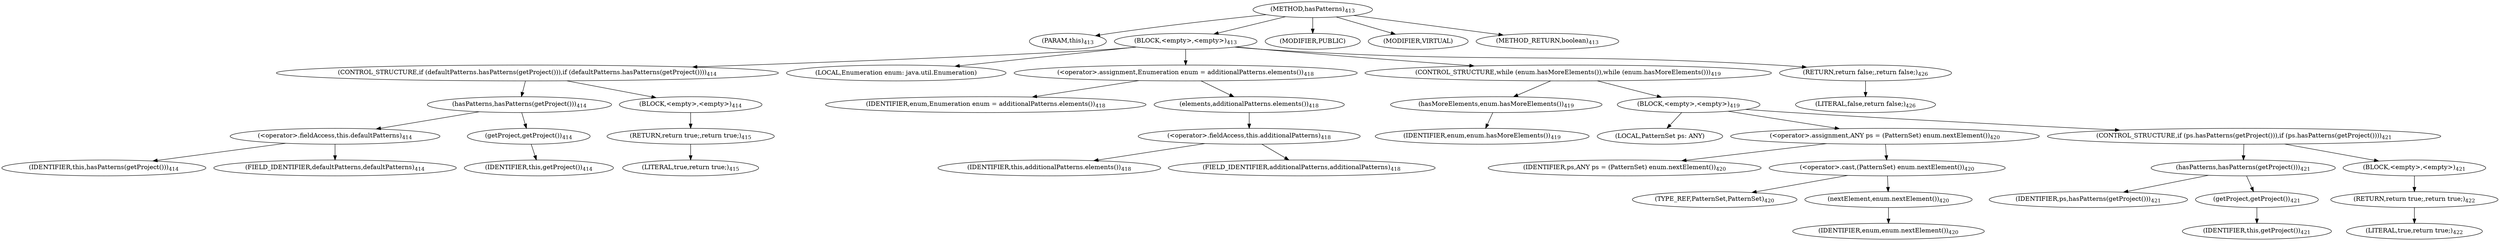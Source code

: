 digraph "hasPatterns" {  
"926" [label = <(METHOD,hasPatterns)<SUB>413</SUB>> ]
"85" [label = <(PARAM,this)<SUB>413</SUB>> ]
"927" [label = <(BLOCK,&lt;empty&gt;,&lt;empty&gt;)<SUB>413</SUB>> ]
"928" [label = <(CONTROL_STRUCTURE,if (defaultPatterns.hasPatterns(getProject())),if (defaultPatterns.hasPatterns(getProject())))<SUB>414</SUB>> ]
"929" [label = <(hasPatterns,hasPatterns(getProject()))<SUB>414</SUB>> ]
"930" [label = <(&lt;operator&gt;.fieldAccess,this.defaultPatterns)<SUB>414</SUB>> ]
"931" [label = <(IDENTIFIER,this,hasPatterns(getProject()))<SUB>414</SUB>> ]
"932" [label = <(FIELD_IDENTIFIER,defaultPatterns,defaultPatterns)<SUB>414</SUB>> ]
"933" [label = <(getProject,getProject())<SUB>414</SUB>> ]
"84" [label = <(IDENTIFIER,this,getProject())<SUB>414</SUB>> ]
"934" [label = <(BLOCK,&lt;empty&gt;,&lt;empty&gt;)<SUB>414</SUB>> ]
"935" [label = <(RETURN,return true;,return true;)<SUB>415</SUB>> ]
"936" [label = <(LITERAL,true,return true;)<SUB>415</SUB>> ]
"937" [label = <(LOCAL,Enumeration enum: java.util.Enumeration)> ]
"938" [label = <(&lt;operator&gt;.assignment,Enumeration enum = additionalPatterns.elements())<SUB>418</SUB>> ]
"939" [label = <(IDENTIFIER,enum,Enumeration enum = additionalPatterns.elements())<SUB>418</SUB>> ]
"940" [label = <(elements,additionalPatterns.elements())<SUB>418</SUB>> ]
"941" [label = <(&lt;operator&gt;.fieldAccess,this.additionalPatterns)<SUB>418</SUB>> ]
"942" [label = <(IDENTIFIER,this,additionalPatterns.elements())<SUB>418</SUB>> ]
"943" [label = <(FIELD_IDENTIFIER,additionalPatterns,additionalPatterns)<SUB>418</SUB>> ]
"944" [label = <(CONTROL_STRUCTURE,while (enum.hasMoreElements()),while (enum.hasMoreElements()))<SUB>419</SUB>> ]
"945" [label = <(hasMoreElements,enum.hasMoreElements())<SUB>419</SUB>> ]
"946" [label = <(IDENTIFIER,enum,enum.hasMoreElements())<SUB>419</SUB>> ]
"947" [label = <(BLOCK,&lt;empty&gt;,&lt;empty&gt;)<SUB>419</SUB>> ]
"948" [label = <(LOCAL,PatternSet ps: ANY)> ]
"949" [label = <(&lt;operator&gt;.assignment,ANY ps = (PatternSet) enum.nextElement())<SUB>420</SUB>> ]
"950" [label = <(IDENTIFIER,ps,ANY ps = (PatternSet) enum.nextElement())<SUB>420</SUB>> ]
"951" [label = <(&lt;operator&gt;.cast,(PatternSet) enum.nextElement())<SUB>420</SUB>> ]
"952" [label = <(TYPE_REF,PatternSet,PatternSet)<SUB>420</SUB>> ]
"953" [label = <(nextElement,enum.nextElement())<SUB>420</SUB>> ]
"954" [label = <(IDENTIFIER,enum,enum.nextElement())<SUB>420</SUB>> ]
"955" [label = <(CONTROL_STRUCTURE,if (ps.hasPatterns(getProject())),if (ps.hasPatterns(getProject())))<SUB>421</SUB>> ]
"956" [label = <(hasPatterns,hasPatterns(getProject()))<SUB>421</SUB>> ]
"957" [label = <(IDENTIFIER,ps,hasPatterns(getProject()))<SUB>421</SUB>> ]
"958" [label = <(getProject,getProject())<SUB>421</SUB>> ]
"86" [label = <(IDENTIFIER,this,getProject())<SUB>421</SUB>> ]
"959" [label = <(BLOCK,&lt;empty&gt;,&lt;empty&gt;)<SUB>421</SUB>> ]
"960" [label = <(RETURN,return true;,return true;)<SUB>422</SUB>> ]
"961" [label = <(LITERAL,true,return true;)<SUB>422</SUB>> ]
"962" [label = <(RETURN,return false;,return false;)<SUB>426</SUB>> ]
"963" [label = <(LITERAL,false,return false;)<SUB>426</SUB>> ]
"964" [label = <(MODIFIER,PUBLIC)> ]
"965" [label = <(MODIFIER,VIRTUAL)> ]
"966" [label = <(METHOD_RETURN,boolean)<SUB>413</SUB>> ]
  "926" -> "85" 
  "926" -> "927" 
  "926" -> "964" 
  "926" -> "965" 
  "926" -> "966" 
  "927" -> "928" 
  "927" -> "937" 
  "927" -> "938" 
  "927" -> "944" 
  "927" -> "962" 
  "928" -> "929" 
  "928" -> "934" 
  "929" -> "930" 
  "929" -> "933" 
  "930" -> "931" 
  "930" -> "932" 
  "933" -> "84" 
  "934" -> "935" 
  "935" -> "936" 
  "938" -> "939" 
  "938" -> "940" 
  "940" -> "941" 
  "941" -> "942" 
  "941" -> "943" 
  "944" -> "945" 
  "944" -> "947" 
  "945" -> "946" 
  "947" -> "948" 
  "947" -> "949" 
  "947" -> "955" 
  "949" -> "950" 
  "949" -> "951" 
  "951" -> "952" 
  "951" -> "953" 
  "953" -> "954" 
  "955" -> "956" 
  "955" -> "959" 
  "956" -> "957" 
  "956" -> "958" 
  "958" -> "86" 
  "959" -> "960" 
  "960" -> "961" 
  "962" -> "963" 
}
